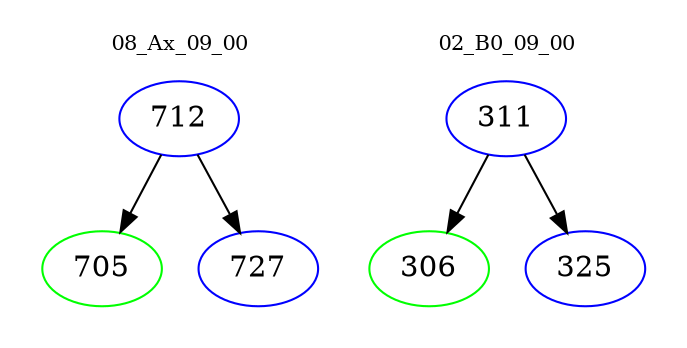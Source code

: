 digraph{
subgraph cluster_0 {
color = white
label = "08_Ax_09_00";
fontsize=10;
T0_712 [label="712", color="blue"]
T0_712 -> T0_705 [color="black"]
T0_705 [label="705", color="green"]
T0_712 -> T0_727 [color="black"]
T0_727 [label="727", color="blue"]
}
subgraph cluster_1 {
color = white
label = "02_B0_09_00";
fontsize=10;
T1_311 [label="311", color="blue"]
T1_311 -> T1_306 [color="black"]
T1_306 [label="306", color="green"]
T1_311 -> T1_325 [color="black"]
T1_325 [label="325", color="blue"]
}
}
